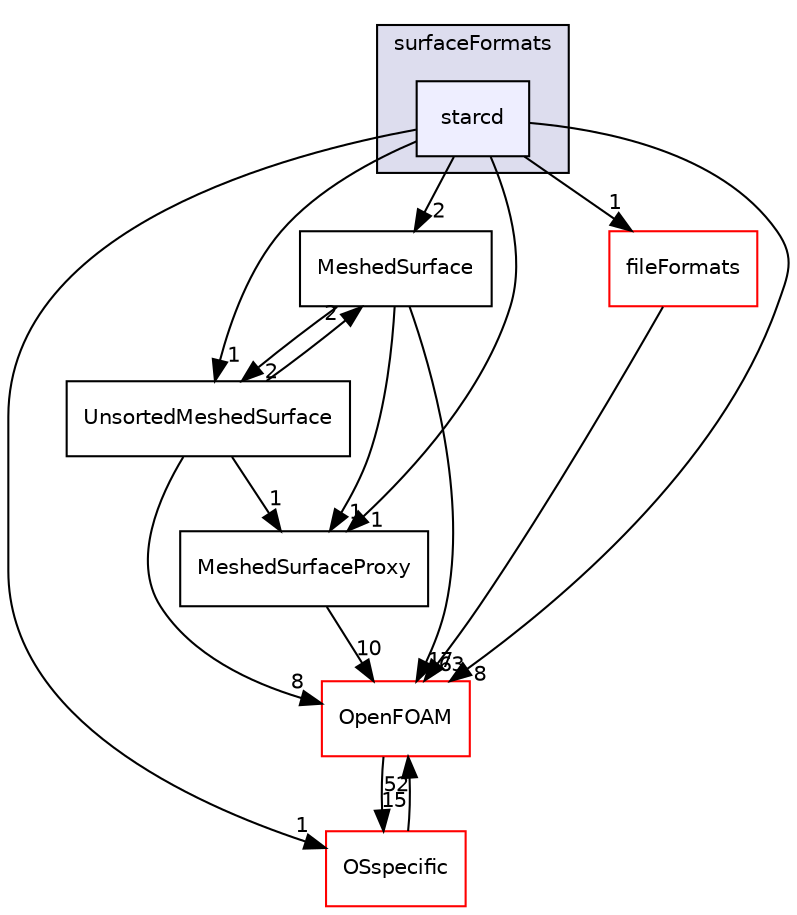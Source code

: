 digraph "src/surfMesh/surfaceFormats/starcd" {
  bgcolor=transparent;
  compound=true
  node [ fontsize="10", fontname="Helvetica"];
  edge [ labelfontsize="10", labelfontname="Helvetica"];
  subgraph clusterdir_3ad8f5f9808d8196d04eb1769c1a10a8 {
    graph [ bgcolor="#ddddee", pencolor="black", label="surfaceFormats" fontname="Helvetica", fontsize="10", URL="dir_3ad8f5f9808d8196d04eb1769c1a10a8.html"]
  dir_fbcf66115bd0e57cf23b757899102321 [shape=box, label="starcd", style="filled", fillcolor="#eeeeff", pencolor="black", URL="dir_fbcf66115bd0e57cf23b757899102321.html"];
  }
  dir_c7b425ce1feba157c3a628060f167f64 [shape=box label="MeshedSurface" URL="dir_c7b425ce1feba157c3a628060f167f64.html"];
  dir_b05602f37bb521a7142c0a3e200b5f35 [shape=box label="fileFormats" color="red" URL="dir_b05602f37bb521a7142c0a3e200b5f35.html"];
  dir_224334990af5761cc26bd2eed4da00bd [shape=box label="UnsortedMeshedSurface" URL="dir_224334990af5761cc26bd2eed4da00bd.html"];
  dir_b2d126e3ab79c2145c7a44de22e5f675 [shape=box label="MeshedSurfaceProxy" URL="dir_b2d126e3ab79c2145c7a44de22e5f675.html"];
  dir_c5473ff19b20e6ec4dfe5c310b3778a8 [shape=box label="OpenFOAM" color="red" URL="dir_c5473ff19b20e6ec4dfe5c310b3778a8.html"];
  dir_1e7df7a7407fc4618be5c18f76eb7b99 [shape=box label="OSspecific" color="red" URL="dir_1e7df7a7407fc4618be5c18f76eb7b99.html"];
  dir_c7b425ce1feba157c3a628060f167f64->dir_224334990af5761cc26bd2eed4da00bd [headlabel="2", labeldistance=1.5 headhref="dir_002742_002768.html"];
  dir_c7b425ce1feba157c3a628060f167f64->dir_b2d126e3ab79c2145c7a44de22e5f675 [headlabel="1", labeldistance=1.5 headhref="dir_002742_002744.html"];
  dir_c7b425ce1feba157c3a628060f167f64->dir_c5473ff19b20e6ec4dfe5c310b3778a8 [headlabel="17", labeldistance=1.5 headhref="dir_002742_001893.html"];
  dir_b05602f37bb521a7142c0a3e200b5f35->dir_c5473ff19b20e6ec4dfe5c310b3778a8 [headlabel="63", labeldistance=1.5 headhref="dir_000882_001893.html"];
  dir_224334990af5761cc26bd2eed4da00bd->dir_c7b425ce1feba157c3a628060f167f64 [headlabel="2", labeldistance=1.5 headhref="dir_002768_002742.html"];
  dir_224334990af5761cc26bd2eed4da00bd->dir_b2d126e3ab79c2145c7a44de22e5f675 [headlabel="1", labeldistance=1.5 headhref="dir_002768_002744.html"];
  dir_224334990af5761cc26bd2eed4da00bd->dir_c5473ff19b20e6ec4dfe5c310b3778a8 [headlabel="8", labeldistance=1.5 headhref="dir_002768_001893.html"];
  dir_fbcf66115bd0e57cf23b757899102321->dir_c7b425ce1feba157c3a628060f167f64 [headlabel="2", labeldistance=1.5 headhref="dir_002754_002742.html"];
  dir_fbcf66115bd0e57cf23b757899102321->dir_b05602f37bb521a7142c0a3e200b5f35 [headlabel="1", labeldistance=1.5 headhref="dir_002754_000882.html"];
  dir_fbcf66115bd0e57cf23b757899102321->dir_224334990af5761cc26bd2eed4da00bd [headlabel="1", labeldistance=1.5 headhref="dir_002754_002768.html"];
  dir_fbcf66115bd0e57cf23b757899102321->dir_b2d126e3ab79c2145c7a44de22e5f675 [headlabel="1", labeldistance=1.5 headhref="dir_002754_002744.html"];
  dir_fbcf66115bd0e57cf23b757899102321->dir_c5473ff19b20e6ec4dfe5c310b3778a8 [headlabel="8", labeldistance=1.5 headhref="dir_002754_001893.html"];
  dir_fbcf66115bd0e57cf23b757899102321->dir_1e7df7a7407fc4618be5c18f76eb7b99 [headlabel="1", labeldistance=1.5 headhref="dir_002754_002432.html"];
  dir_b2d126e3ab79c2145c7a44de22e5f675->dir_c5473ff19b20e6ec4dfe5c310b3778a8 [headlabel="10", labeldistance=1.5 headhref="dir_002744_001893.html"];
  dir_c5473ff19b20e6ec4dfe5c310b3778a8->dir_1e7df7a7407fc4618be5c18f76eb7b99 [headlabel="15", labeldistance=1.5 headhref="dir_001893_002432.html"];
  dir_1e7df7a7407fc4618be5c18f76eb7b99->dir_c5473ff19b20e6ec4dfe5c310b3778a8 [headlabel="52", labeldistance=1.5 headhref="dir_002432_001893.html"];
}
